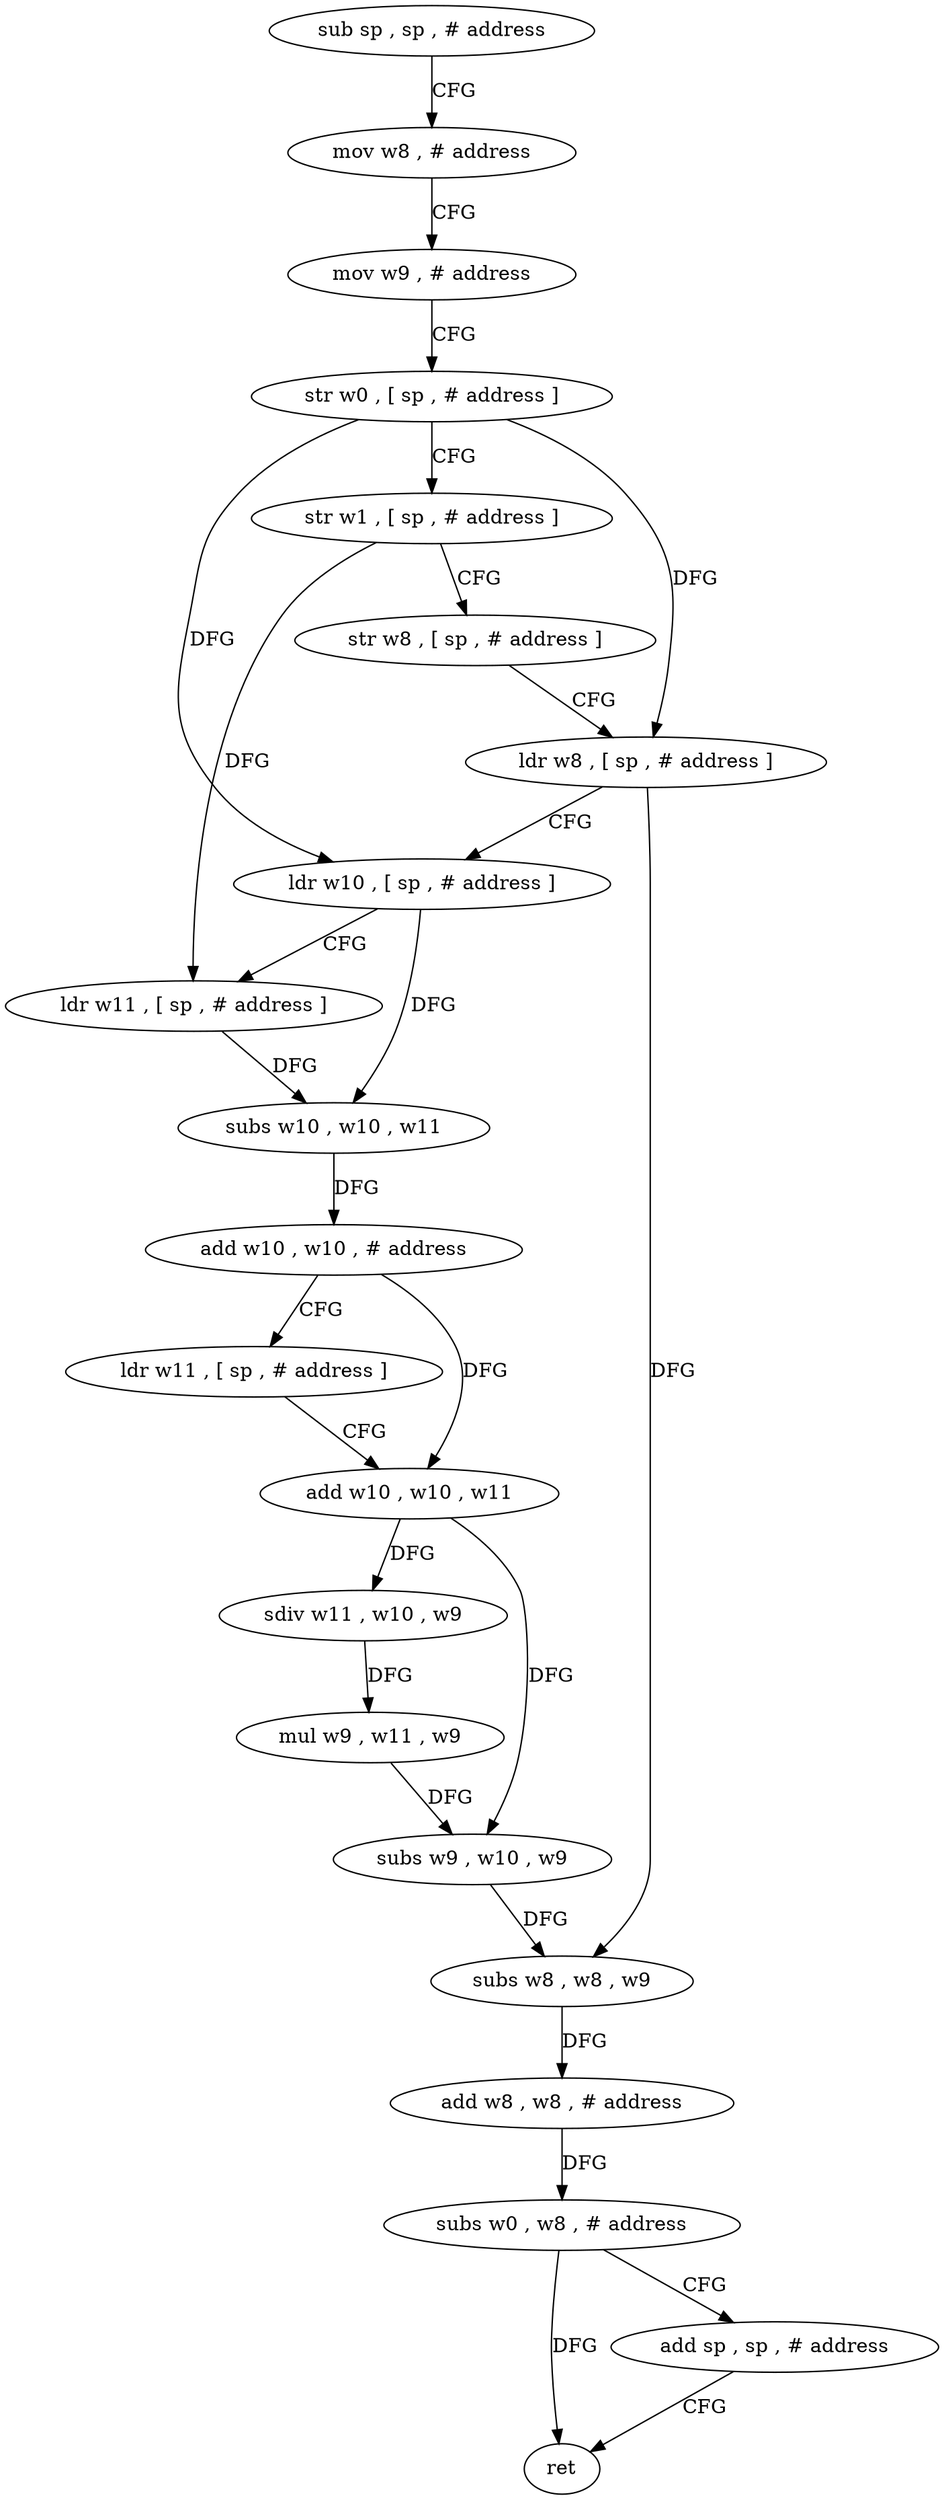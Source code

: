 digraph "func" {
"4307536" [label = "sub sp , sp , # address" ]
"4307540" [label = "mov w8 , # address" ]
"4307544" [label = "mov w9 , # address" ]
"4307548" [label = "str w0 , [ sp , # address ]" ]
"4307552" [label = "str w1 , [ sp , # address ]" ]
"4307556" [label = "str w8 , [ sp , # address ]" ]
"4307560" [label = "ldr w8 , [ sp , # address ]" ]
"4307564" [label = "ldr w10 , [ sp , # address ]" ]
"4307568" [label = "ldr w11 , [ sp , # address ]" ]
"4307572" [label = "subs w10 , w10 , w11" ]
"4307576" [label = "add w10 , w10 , # address" ]
"4307580" [label = "ldr w11 , [ sp , # address ]" ]
"4307584" [label = "add w10 , w10 , w11" ]
"4307588" [label = "sdiv w11 , w10 , w9" ]
"4307592" [label = "mul w9 , w11 , w9" ]
"4307596" [label = "subs w9 , w10 , w9" ]
"4307600" [label = "subs w8 , w8 , w9" ]
"4307604" [label = "add w8 , w8 , # address" ]
"4307608" [label = "subs w0 , w8 , # address" ]
"4307612" [label = "add sp , sp , # address" ]
"4307616" [label = "ret" ]
"4307536" -> "4307540" [ label = "CFG" ]
"4307540" -> "4307544" [ label = "CFG" ]
"4307544" -> "4307548" [ label = "CFG" ]
"4307548" -> "4307552" [ label = "CFG" ]
"4307548" -> "4307560" [ label = "DFG" ]
"4307548" -> "4307564" [ label = "DFG" ]
"4307552" -> "4307556" [ label = "CFG" ]
"4307552" -> "4307568" [ label = "DFG" ]
"4307556" -> "4307560" [ label = "CFG" ]
"4307560" -> "4307564" [ label = "CFG" ]
"4307560" -> "4307600" [ label = "DFG" ]
"4307564" -> "4307568" [ label = "CFG" ]
"4307564" -> "4307572" [ label = "DFG" ]
"4307568" -> "4307572" [ label = "DFG" ]
"4307572" -> "4307576" [ label = "DFG" ]
"4307576" -> "4307580" [ label = "CFG" ]
"4307576" -> "4307584" [ label = "DFG" ]
"4307580" -> "4307584" [ label = "CFG" ]
"4307584" -> "4307588" [ label = "DFG" ]
"4307584" -> "4307596" [ label = "DFG" ]
"4307588" -> "4307592" [ label = "DFG" ]
"4307592" -> "4307596" [ label = "DFG" ]
"4307596" -> "4307600" [ label = "DFG" ]
"4307600" -> "4307604" [ label = "DFG" ]
"4307604" -> "4307608" [ label = "DFG" ]
"4307608" -> "4307612" [ label = "CFG" ]
"4307608" -> "4307616" [ label = "DFG" ]
"4307612" -> "4307616" [ label = "CFG" ]
}
